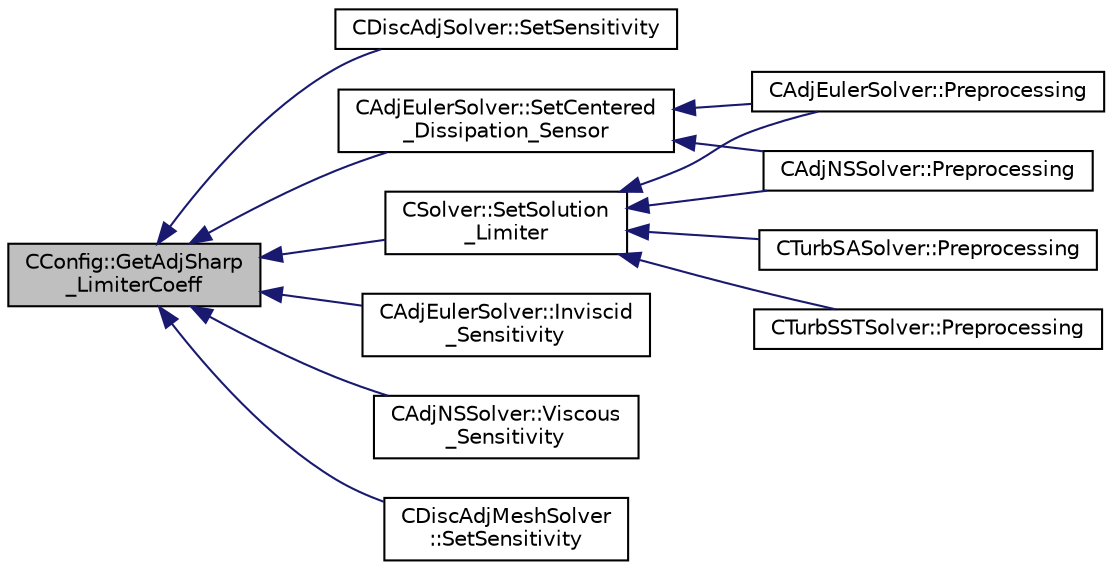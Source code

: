 digraph "CConfig::GetAdjSharp_LimiterCoeff"
{
  edge [fontname="Helvetica",fontsize="10",labelfontname="Helvetica",labelfontsize="10"];
  node [fontname="Helvetica",fontsize="10",shape=record];
  rankdir="LR";
  Node526 [label="CConfig::GetAdjSharp\l_LimiterCoeff",height=0.2,width=0.4,color="black", fillcolor="grey75", style="filled", fontcolor="black"];
  Node526 -> Node527 [dir="back",color="midnightblue",fontsize="10",style="solid",fontname="Helvetica"];
  Node527 [label="CDiscAdjSolver::SetSensitivity",height=0.2,width=0.4,color="black", fillcolor="white", style="filled",URL="$class_c_disc_adj_solver.html#a4ebcf3eed43458a8960948210dc7444f",tooltip="Extract and set the geometrical sensitivity. "];
  Node526 -> Node528 [dir="back",color="midnightblue",fontsize="10",style="solid",fontname="Helvetica"];
  Node528 [label="CAdjEulerSolver::SetCentered\l_Dissipation_Sensor",height=0.2,width=0.4,color="black", fillcolor="white", style="filled",URL="$class_c_adj_euler_solver.html#af1b72ed76900f821d2f51942cb4252db",tooltip="Compute the sensor for higher order dissipation control in rotating problems. "];
  Node528 -> Node529 [dir="back",color="midnightblue",fontsize="10",style="solid",fontname="Helvetica"];
  Node529 [label="CAdjEulerSolver::Preprocessing",height=0.2,width=0.4,color="black", fillcolor="white", style="filled",URL="$class_c_adj_euler_solver.html#a4ae0ed840dc8335fd921399625ba794f",tooltip="Initialize the residual vectors. "];
  Node528 -> Node530 [dir="back",color="midnightblue",fontsize="10",style="solid",fontname="Helvetica"];
  Node530 [label="CAdjNSSolver::Preprocessing",height=0.2,width=0.4,color="black", fillcolor="white", style="filled",URL="$class_c_adj_n_s_solver.html#ac16dab76e2c1d86bc7d70ca9f41fd668",tooltip="Restart residual and compute gradients. "];
  Node526 -> Node531 [dir="back",color="midnightblue",fontsize="10",style="solid",fontname="Helvetica"];
  Node531 [label="CAdjEulerSolver::Inviscid\l_Sensitivity",height=0.2,width=0.4,color="black", fillcolor="white", style="filled",URL="$class_c_adj_euler_solver.html#a35fcc75148b249c56e3625ba23196856",tooltip="Compute the inviscid sensitivity of the functional. "];
  Node526 -> Node532 [dir="back",color="midnightblue",fontsize="10",style="solid",fontname="Helvetica"];
  Node532 [label="CAdjNSSolver::Viscous\l_Sensitivity",height=0.2,width=0.4,color="black", fillcolor="white", style="filled",URL="$class_c_adj_n_s_solver.html#ab05613f9de871991f55c2e1f12eac8dd",tooltip="Compute the viscous sensitivity of the functional. "];
  Node526 -> Node533 [dir="back",color="midnightblue",fontsize="10",style="solid",fontname="Helvetica"];
  Node533 [label="CSolver::SetSolution\l_Limiter",height=0.2,width=0.4,color="black", fillcolor="white", style="filled",URL="$class_c_solver.html#a641e9c59698ab9c7c2fb91107ad70d77",tooltip="Compute slope limiter. "];
  Node533 -> Node529 [dir="back",color="midnightblue",fontsize="10",style="solid",fontname="Helvetica"];
  Node533 -> Node530 [dir="back",color="midnightblue",fontsize="10",style="solid",fontname="Helvetica"];
  Node533 -> Node534 [dir="back",color="midnightblue",fontsize="10",style="solid",fontname="Helvetica"];
  Node534 [label="CTurbSASolver::Preprocessing",height=0.2,width=0.4,color="black", fillcolor="white", style="filled",URL="$class_c_turb_s_a_solver.html#a225518dc5f0ca6ed894add826aaa16ea",tooltip="Restart residual and compute gradients. "];
  Node533 -> Node535 [dir="back",color="midnightblue",fontsize="10",style="solid",fontname="Helvetica"];
  Node535 [label="CTurbSSTSolver::Preprocessing",height=0.2,width=0.4,color="black", fillcolor="white", style="filled",URL="$class_c_turb_s_s_t_solver.html#a653cf05307f24374fda6f523ce3130bf",tooltip="Restart residual and compute gradients. "];
  Node526 -> Node536 [dir="back",color="midnightblue",fontsize="10",style="solid",fontname="Helvetica"];
  Node536 [label="CDiscAdjMeshSolver\l::SetSensitivity",height=0.2,width=0.4,color="black", fillcolor="white", style="filled",URL="$class_c_disc_adj_mesh_solver.html#af4974e3eef0efa3bbfeba565a051a179",tooltip="Extract and set the geometrical sensitivity. "];
}
